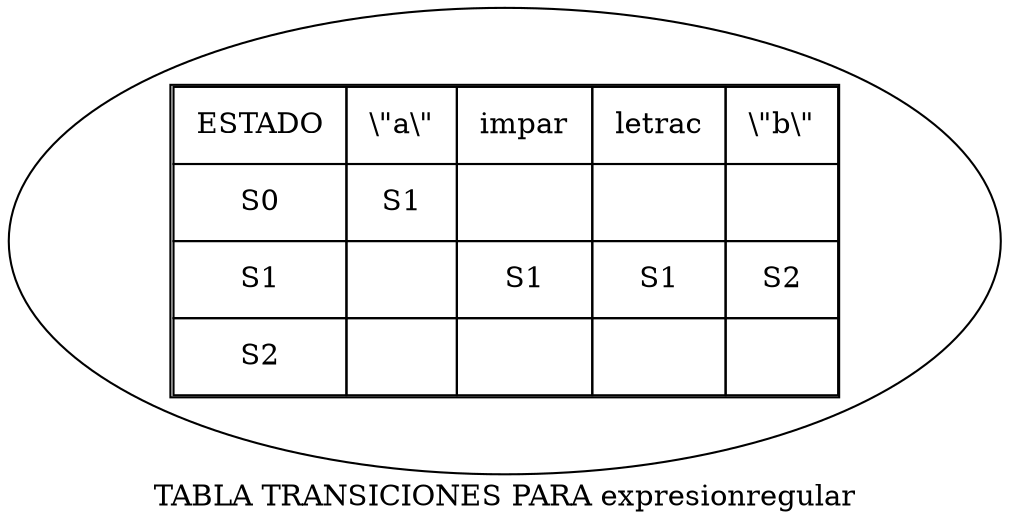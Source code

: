 digraph G {
label = "TABLA TRANSICIONES PARA expresionregular"
a0 [label=<
 <TABLE cellspacing="0" cellpadding="10">
<TR>
<TD>ESTADO</TD>
<TD>\"a\"</TD>
<TD>impar</TD>
<TD>letrac</TD>
<TD>\"b\"</TD>
</TR>
<TR><TD>S0</TD><TD>S1</TD><TD> </TD><TD> </TD><TD> </TD></TR><TR><TD>S1</TD><TD> </TD><TD>S1</TD><TD>S1</TD><TD>S2</TD></TR><TR><TD>S2</TD><TD> </TD><TD> </TD><TD> </TD><TD> </TD></TR></TABLE>>];
}